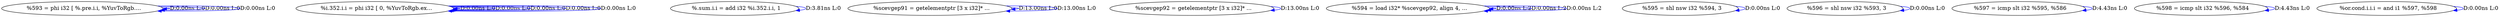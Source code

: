 digraph {
Node0x417b920[label="  %593 = phi i32 [ %.pre.i.i, %YuvToRgb...."];
Node0x417b920 -> Node0x417b920[label="D:0.00ns L:0",color=blue];
Node0x417b920 -> Node0x417b920[label="D:0.00ns L:0",color=blue];
Node0x417b920 -> Node0x417b920[label="D:0.00ns L:0",color=blue];
Node0x417ba60[label="  %i.352.i.i = phi i32 [ 0, %YuvToRgb.ex..."];
Node0x417ba60 -> Node0x417ba60[label="D:0.00ns L:0",color=blue];
Node0x417ba60 -> Node0x417ba60[label="D:0.00ns L:0",color=blue];
Node0x417ba60 -> Node0x417ba60[label="D:0.00ns L:0",color=blue];
Node0x417ba60 -> Node0x417ba60[label="D:0.00ns L:0",color=blue];
Node0x417ba60 -> Node0x417ba60[label="D:0.00ns L:0",color=blue];
Node0x417bba0[label="  %.sum.i.i = add i32 %i.352.i.i, 1"];
Node0x417bba0 -> Node0x417bba0[label="D:3.81ns L:0",color=blue];
Node0x417bce0[label="  %scevgep91 = getelementptr [3 x i32]* ..."];
Node0x417bce0 -> Node0x417bce0[label="D:13.00ns L:0",color=blue];
Node0x417bce0 -> Node0x417bce0[label="D:13.00ns L:0",color=blue];
Node0x417be20[label="  %scevgep92 = getelementptr [3 x i32]* ..."];
Node0x417be20 -> Node0x417be20[label="D:13.00ns L:0",color=blue];
Node0x417bf60[label="  %594 = load i32* %scevgep92, align 4, ..."];
Node0x417bf60 -> Node0x417bf60[label="D:0.00ns L:2",color=blue];
Node0x417bf60 -> Node0x417bf60[label="D:0.00ns L:2",color=blue];
Node0x417bf60 -> Node0x417bf60[label="D:0.00ns L:2",color=blue];
Node0x417c0a0[label="  %595 = shl nsw i32 %594, 3"];
Node0x417c0a0 -> Node0x417c0a0[label="D:0.00ns L:0",color=blue];
Node0x417c1e0[label="  %596 = shl nsw i32 %593, 3"];
Node0x417c1e0 -> Node0x417c1e0[label="D:0.00ns L:0",color=blue];
Node0x417c320[label="  %597 = icmp slt i32 %595, %586"];
Node0x417c320 -> Node0x417c320[label="D:4.43ns L:0",color=blue];
Node0x417c460[label="  %598 = icmp slt i32 %596, %584"];
Node0x417c460 -> Node0x417c460[label="D:4.43ns L:0",color=blue];
Node0x417c5a0[label="  %or.cond.i.i.i = and i1 %597, %598"];
Node0x417c5a0 -> Node0x417c5a0[label="D:0.00ns L:0",color=blue];
}

